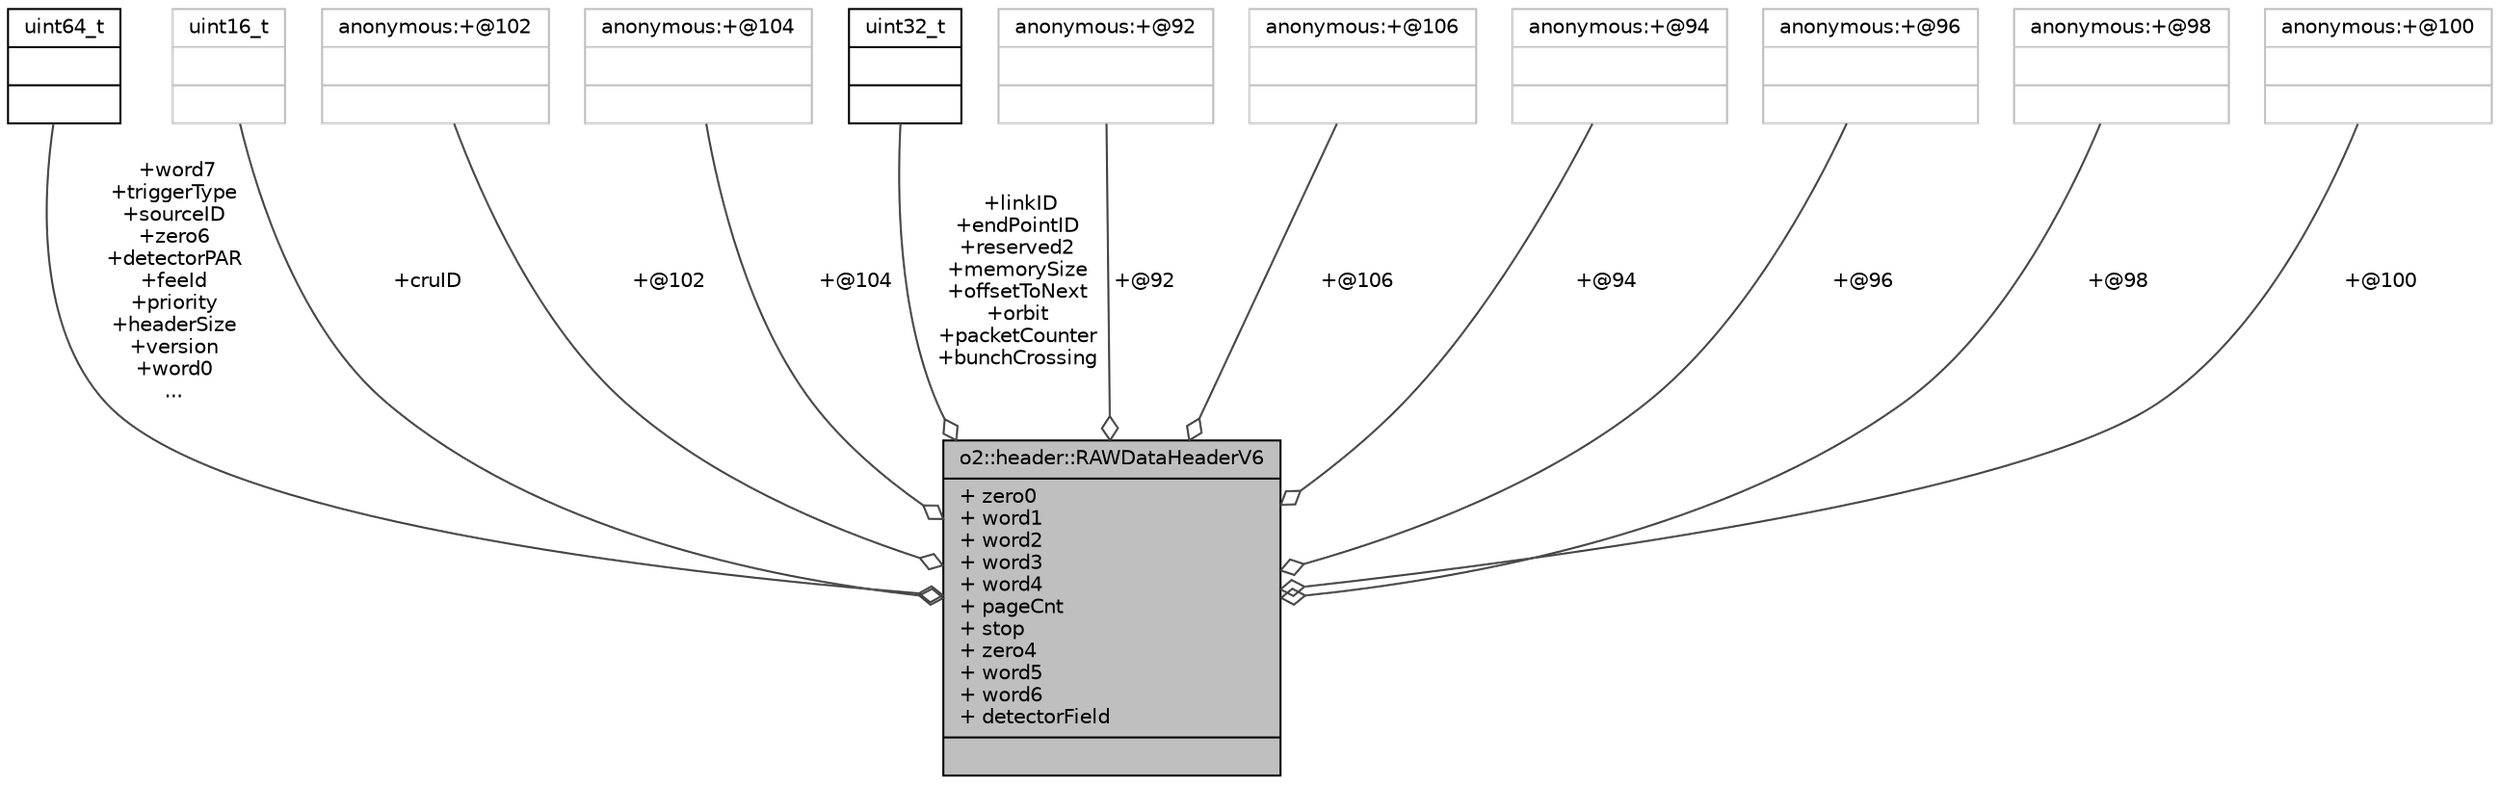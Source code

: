 digraph "o2::header::RAWDataHeaderV6"
{
 // INTERACTIVE_SVG=YES
  bgcolor="transparent";
  edge [fontname="Helvetica",fontsize="10",labelfontname="Helvetica",labelfontsize="10"];
  node [fontname="Helvetica",fontsize="10",shape=record];
  Node1 [label="{o2::header::RAWDataHeaderV6\n|+ zero0\l+ word1\l+ word2\l+ word3\l+ word4\l+ pageCnt\l+ stop\l+ zero4\l+ word5\l+ word6\l+ detectorField\l|}",height=0.2,width=0.4,color="black", fillcolor="grey75", style="filled", fontcolor="black"];
  Node2 -> Node1 [color="grey25",fontsize="10",style="solid",label=" +word7\n+triggerType\n+sourceID\n+zero6\n+detectorPAR\n+feeId\n+priority\n+headerSize\n+version\n+word0\n..." ,arrowhead="odiamond",fontname="Helvetica"];
  Node2 [label="{uint64_t\n||}",height=0.2,width=0.4,color="black",URL="$d6/d30/classuint64__t.html"];
  Node3 -> Node1 [color="grey25",fontsize="10",style="solid",label=" +cruID" ,arrowhead="odiamond",fontname="Helvetica"];
  Node3 [label="{uint16_t\n||}",height=0.2,width=0.4,color="grey75"];
  Node4 -> Node1 [color="grey25",fontsize="10",style="solid",label=" +@102" ,arrowhead="odiamond",fontname="Helvetica"];
  Node4 [label="{anonymous:+@102\n||}",height=0.2,width=0.4,color="grey75"];
  Node5 -> Node1 [color="grey25",fontsize="10",style="solid",label=" +@104" ,arrowhead="odiamond",fontname="Helvetica"];
  Node5 [label="{anonymous:+@104\n||}",height=0.2,width=0.4,color="grey75"];
  Node6 -> Node1 [color="grey25",fontsize="10",style="solid",label=" +linkID\n+endPointID\n+reserved2\n+memorySize\n+offsetToNext\n+orbit\n+packetCounter\n+bunchCrossing" ,arrowhead="odiamond",fontname="Helvetica"];
  Node6 [label="{uint32_t\n||}",height=0.2,width=0.4,color="black",URL="$d3/d87/classuint32__t.html"];
  Node7 -> Node1 [color="grey25",fontsize="10",style="solid",label=" +@92" ,arrowhead="odiamond",fontname="Helvetica"];
  Node7 [label="{anonymous:+@92\n||}",height=0.2,width=0.4,color="grey75"];
  Node8 -> Node1 [color="grey25",fontsize="10",style="solid",label=" +@106" ,arrowhead="odiamond",fontname="Helvetica"];
  Node8 [label="{anonymous:+@106\n||}",height=0.2,width=0.4,color="grey75"];
  Node9 -> Node1 [color="grey25",fontsize="10",style="solid",label=" +@94" ,arrowhead="odiamond",fontname="Helvetica"];
  Node9 [label="{anonymous:+@94\n||}",height=0.2,width=0.4,color="grey75"];
  Node10 -> Node1 [color="grey25",fontsize="10",style="solid",label=" +@96" ,arrowhead="odiamond",fontname="Helvetica"];
  Node10 [label="{anonymous:+@96\n||}",height=0.2,width=0.4,color="grey75"];
  Node11 -> Node1 [color="grey25",fontsize="10",style="solid",label=" +@98" ,arrowhead="odiamond",fontname="Helvetica"];
  Node11 [label="{anonymous:+@98\n||}",height=0.2,width=0.4,color="grey75"];
  Node12 -> Node1 [color="grey25",fontsize="10",style="solid",label=" +@100" ,arrowhead="odiamond",fontname="Helvetica"];
  Node12 [label="{anonymous:+@100\n||}",height=0.2,width=0.4,color="grey75"];
}

